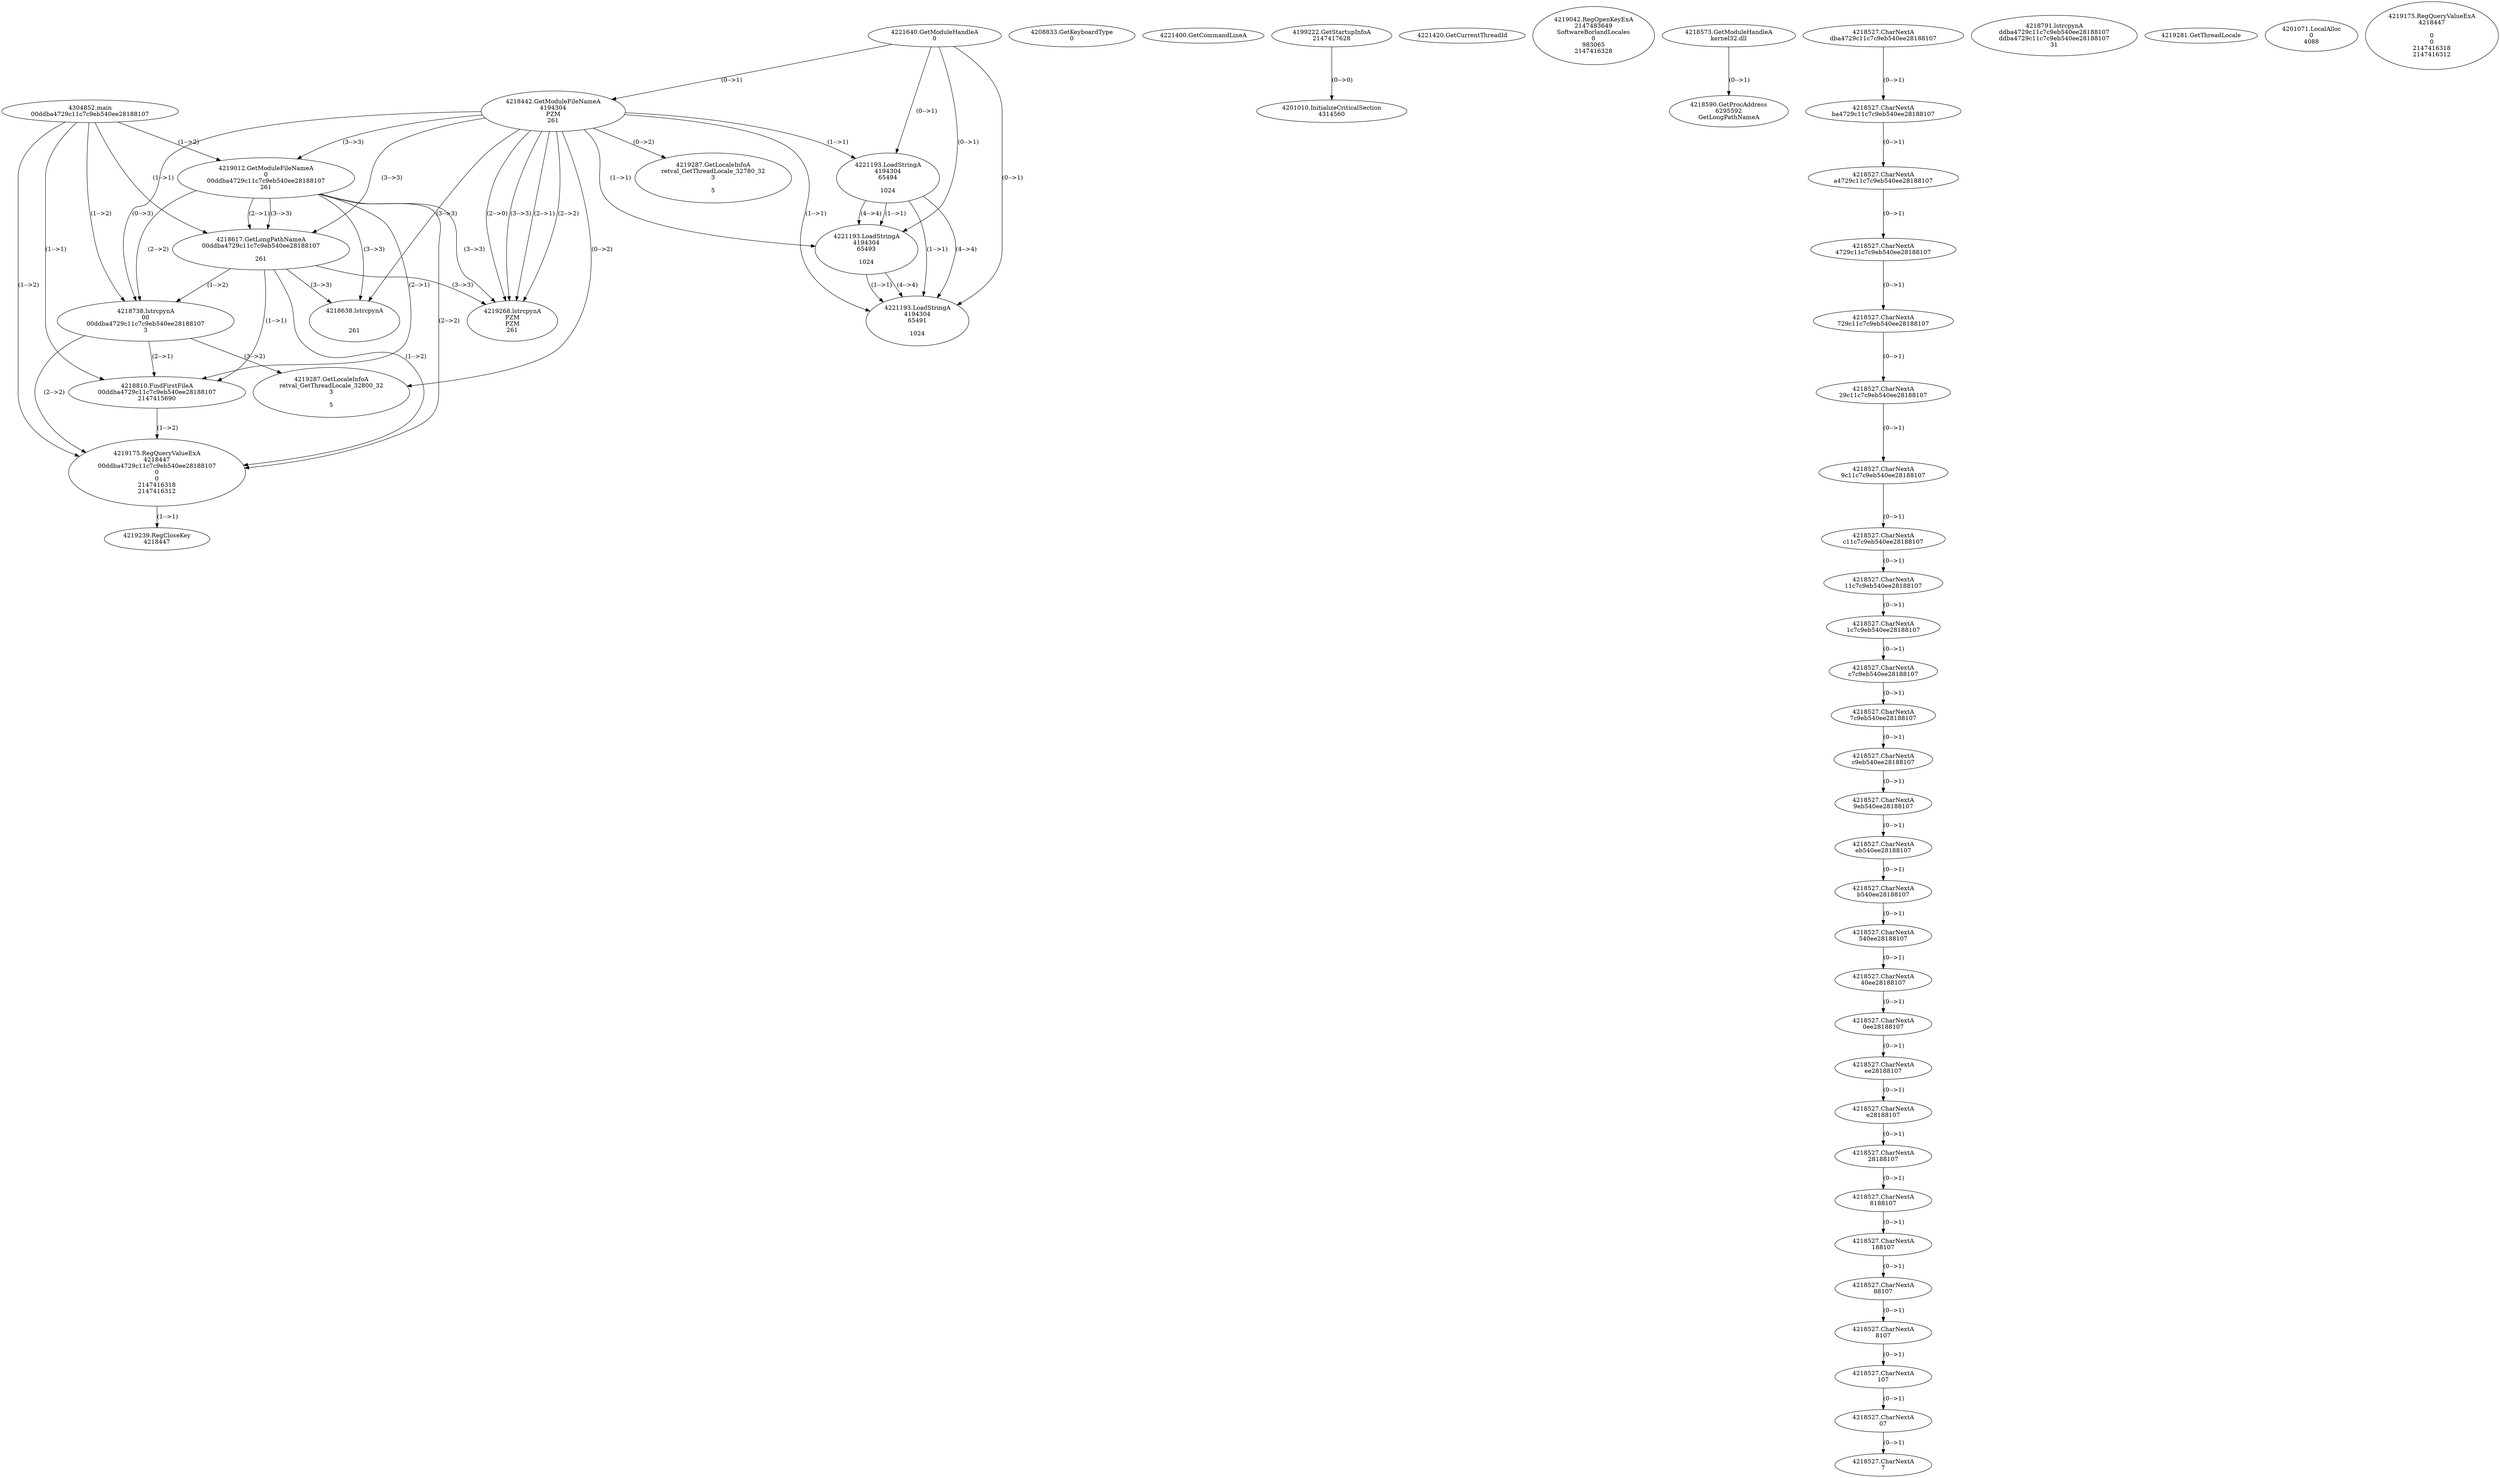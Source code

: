 // Global SCDG with merge call
digraph {
	0 [label="4304852.main
00ddba4729c11c7c9eb540ee28188107"]
	1 [label="4221640.GetModuleHandleA
0"]
	2 [label="4208833.GetKeyboardType
0"]
	3 [label="4221400.GetCommandLineA
"]
	4 [label="4199222.GetStartupInfoA
2147417628"]
	5 [label="4221420.GetCurrentThreadId
"]
	6 [label="4218442.GetModuleFileNameA
4194304
PZM
261"]
	1 -> 6 [label="(0-->1)"]
	7 [label="4219012.GetModuleFileNameA
0
00ddba4729c11c7c9eb540ee28188107
261"]
	0 -> 7 [label="(1-->2)"]
	6 -> 7 [label="(3-->3)"]
	8 [label="4219042.RegOpenKeyExA
2147483649
Software\Borland\Locales
0
983065
2147416328"]
	9 [label="4218573.GetModuleHandleA
kernel32.dll"]
	10 [label="4218590.GetProcAddress
6295592
GetLongPathNameA"]
	9 -> 10 [label="(0-->1)"]
	11 [label="4218617.GetLongPathNameA
00ddba4729c11c7c9eb540ee28188107

261"]
	0 -> 11 [label="(1-->1)"]
	7 -> 11 [label="(2-->1)"]
	6 -> 11 [label="(3-->3)"]
	7 -> 11 [label="(3-->3)"]
	12 [label="4218738.lstrcpynA
00
00ddba4729c11c7c9eb540ee28188107
3"]
	0 -> 12 [label="(1-->2)"]
	7 -> 12 [label="(2-->2)"]
	11 -> 12 [label="(1-->2)"]
	6 -> 12 [label="(0-->3)"]
	13 [label="4218527.CharNextA
dba4729c11c7c9eb540ee28188107"]
	14 [label="4218527.CharNextA
ba4729c11c7c9eb540ee28188107"]
	13 -> 14 [label="(0-->1)"]
	15 [label="4218527.CharNextA
a4729c11c7c9eb540ee28188107"]
	14 -> 15 [label="(0-->1)"]
	16 [label="4218527.CharNextA
4729c11c7c9eb540ee28188107"]
	15 -> 16 [label="(0-->1)"]
	17 [label="4218527.CharNextA
729c11c7c9eb540ee28188107"]
	16 -> 17 [label="(0-->1)"]
	18 [label="4218527.CharNextA
29c11c7c9eb540ee28188107"]
	17 -> 18 [label="(0-->1)"]
	19 [label="4218527.CharNextA
9c11c7c9eb540ee28188107"]
	18 -> 19 [label="(0-->1)"]
	20 [label="4218527.CharNextA
c11c7c9eb540ee28188107"]
	19 -> 20 [label="(0-->1)"]
	21 [label="4218527.CharNextA
11c7c9eb540ee28188107"]
	20 -> 21 [label="(0-->1)"]
	22 [label="4218527.CharNextA
1c7c9eb540ee28188107"]
	21 -> 22 [label="(0-->1)"]
	23 [label="4218527.CharNextA
c7c9eb540ee28188107"]
	22 -> 23 [label="(0-->1)"]
	24 [label="4218527.CharNextA
7c9eb540ee28188107"]
	23 -> 24 [label="(0-->1)"]
	25 [label="4218527.CharNextA
c9eb540ee28188107"]
	24 -> 25 [label="(0-->1)"]
	26 [label="4218527.CharNextA
9eb540ee28188107"]
	25 -> 26 [label="(0-->1)"]
	27 [label="4218527.CharNextA
eb540ee28188107"]
	26 -> 27 [label="(0-->1)"]
	28 [label="4218527.CharNextA
b540ee28188107"]
	27 -> 28 [label="(0-->1)"]
	29 [label="4218527.CharNextA
540ee28188107"]
	28 -> 29 [label="(0-->1)"]
	30 [label="4218527.CharNextA
40ee28188107"]
	29 -> 30 [label="(0-->1)"]
	31 [label="4218527.CharNextA
0ee28188107"]
	30 -> 31 [label="(0-->1)"]
	32 [label="4218527.CharNextA
ee28188107"]
	31 -> 32 [label="(0-->1)"]
	33 [label="4218527.CharNextA
e28188107"]
	32 -> 33 [label="(0-->1)"]
	34 [label="4218527.CharNextA
28188107"]
	33 -> 34 [label="(0-->1)"]
	35 [label="4218527.CharNextA
8188107"]
	34 -> 35 [label="(0-->1)"]
	36 [label="4218527.CharNextA
188107"]
	35 -> 36 [label="(0-->1)"]
	37 [label="4218527.CharNextA
88107"]
	36 -> 37 [label="(0-->1)"]
	38 [label="4218527.CharNextA
8107"]
	37 -> 38 [label="(0-->1)"]
	39 [label="4218527.CharNextA
107"]
	38 -> 39 [label="(0-->1)"]
	40 [label="4218527.CharNextA
07"]
	39 -> 40 [label="(0-->1)"]
	41 [label="4218527.CharNextA
7"]
	40 -> 41 [label="(0-->1)"]
	42 [label="4218791.lstrcpynA
ddba4729c11c7c9eb540ee28188107
ddba4729c11c7c9eb540ee28188107
31"]
	43 [label="4218810.FindFirstFileA
00ddba4729c11c7c9eb540ee28188107
2147415690"]
	0 -> 43 [label="(1-->1)"]
	7 -> 43 [label="(2-->1)"]
	11 -> 43 [label="(1-->1)"]
	12 -> 43 [label="(2-->1)"]
	44 [label="4219175.RegQueryValueExA
4218447
00ddba4729c11c7c9eb540ee28188107
0
0
2147416318
2147416312"]
	0 -> 44 [label="(1-->2)"]
	7 -> 44 [label="(2-->2)"]
	11 -> 44 [label="(1-->2)"]
	12 -> 44 [label="(2-->2)"]
	43 -> 44 [label="(1-->2)"]
	45 [label="4219239.RegCloseKey
4218447"]
	44 -> 45 [label="(1-->1)"]
	46 [label="4219268.lstrcpynA
PZM
PZM
261"]
	6 -> 46 [label="(2-->1)"]
	6 -> 46 [label="(2-->2)"]
	6 -> 46 [label="(3-->3)"]
	7 -> 46 [label="(3-->3)"]
	11 -> 46 [label="(3-->3)"]
	6 -> 46 [label="(2-->0)"]
	47 [label="4219281.GetThreadLocale
"]
	48 [label="4219287.GetLocaleInfoA
retval_GetThreadLocale_32800_32
3

5"]
	6 -> 48 [label="(0-->2)"]
	12 -> 48 [label="(3-->2)"]
	49 [label="4221193.LoadStringA
4194304
65494

1024"]
	1 -> 49 [label="(0-->1)"]
	6 -> 49 [label="(1-->1)"]
	50 [label="4221193.LoadStringA
4194304
65493

1024"]
	1 -> 50 [label="(0-->1)"]
	6 -> 50 [label="(1-->1)"]
	49 -> 50 [label="(1-->1)"]
	49 -> 50 [label="(4-->4)"]
	51 [label="4221193.LoadStringA
4194304
65491

1024"]
	1 -> 51 [label="(0-->1)"]
	6 -> 51 [label="(1-->1)"]
	49 -> 51 [label="(1-->1)"]
	50 -> 51 [label="(1-->1)"]
	49 -> 51 [label="(4-->4)"]
	50 -> 51 [label="(4-->4)"]
	52 [label="4201010.InitializeCriticalSection
4314560"]
	4 -> 52 [label="(0-->0)"]
	53 [label="4201071.LocalAlloc
0
4088"]
	54 [label="4218638.lstrcpynA


261"]
	6 -> 54 [label="(3-->3)"]
	7 -> 54 [label="(3-->3)"]
	11 -> 54 [label="(3-->3)"]
	55 [label="4219175.RegQueryValueExA
4218447

0
0
2147416318
2147416312"]
	56 [label="4219287.GetLocaleInfoA
retval_GetThreadLocale_32780_32
3

5"]
	6 -> 56 [label="(0-->2)"]
}
